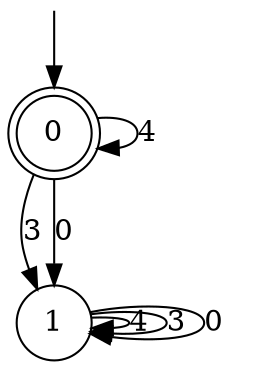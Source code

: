 digraph g {

	s0 [shape="doublecircle" label="0"];
	s1 [shape="circle" label="1"];
	s0 -> s0 [label="4"];
	s0 -> s1 [label="3"];
	s0 -> s1 [label="0"];
	s1 -> s1 [label="4"];
	s1 -> s1 [label="3"];
	s1 -> s1 [label="0"];

__start0 [label="" shape="none" width="0" height="0"];
__start0 -> s0;

}
